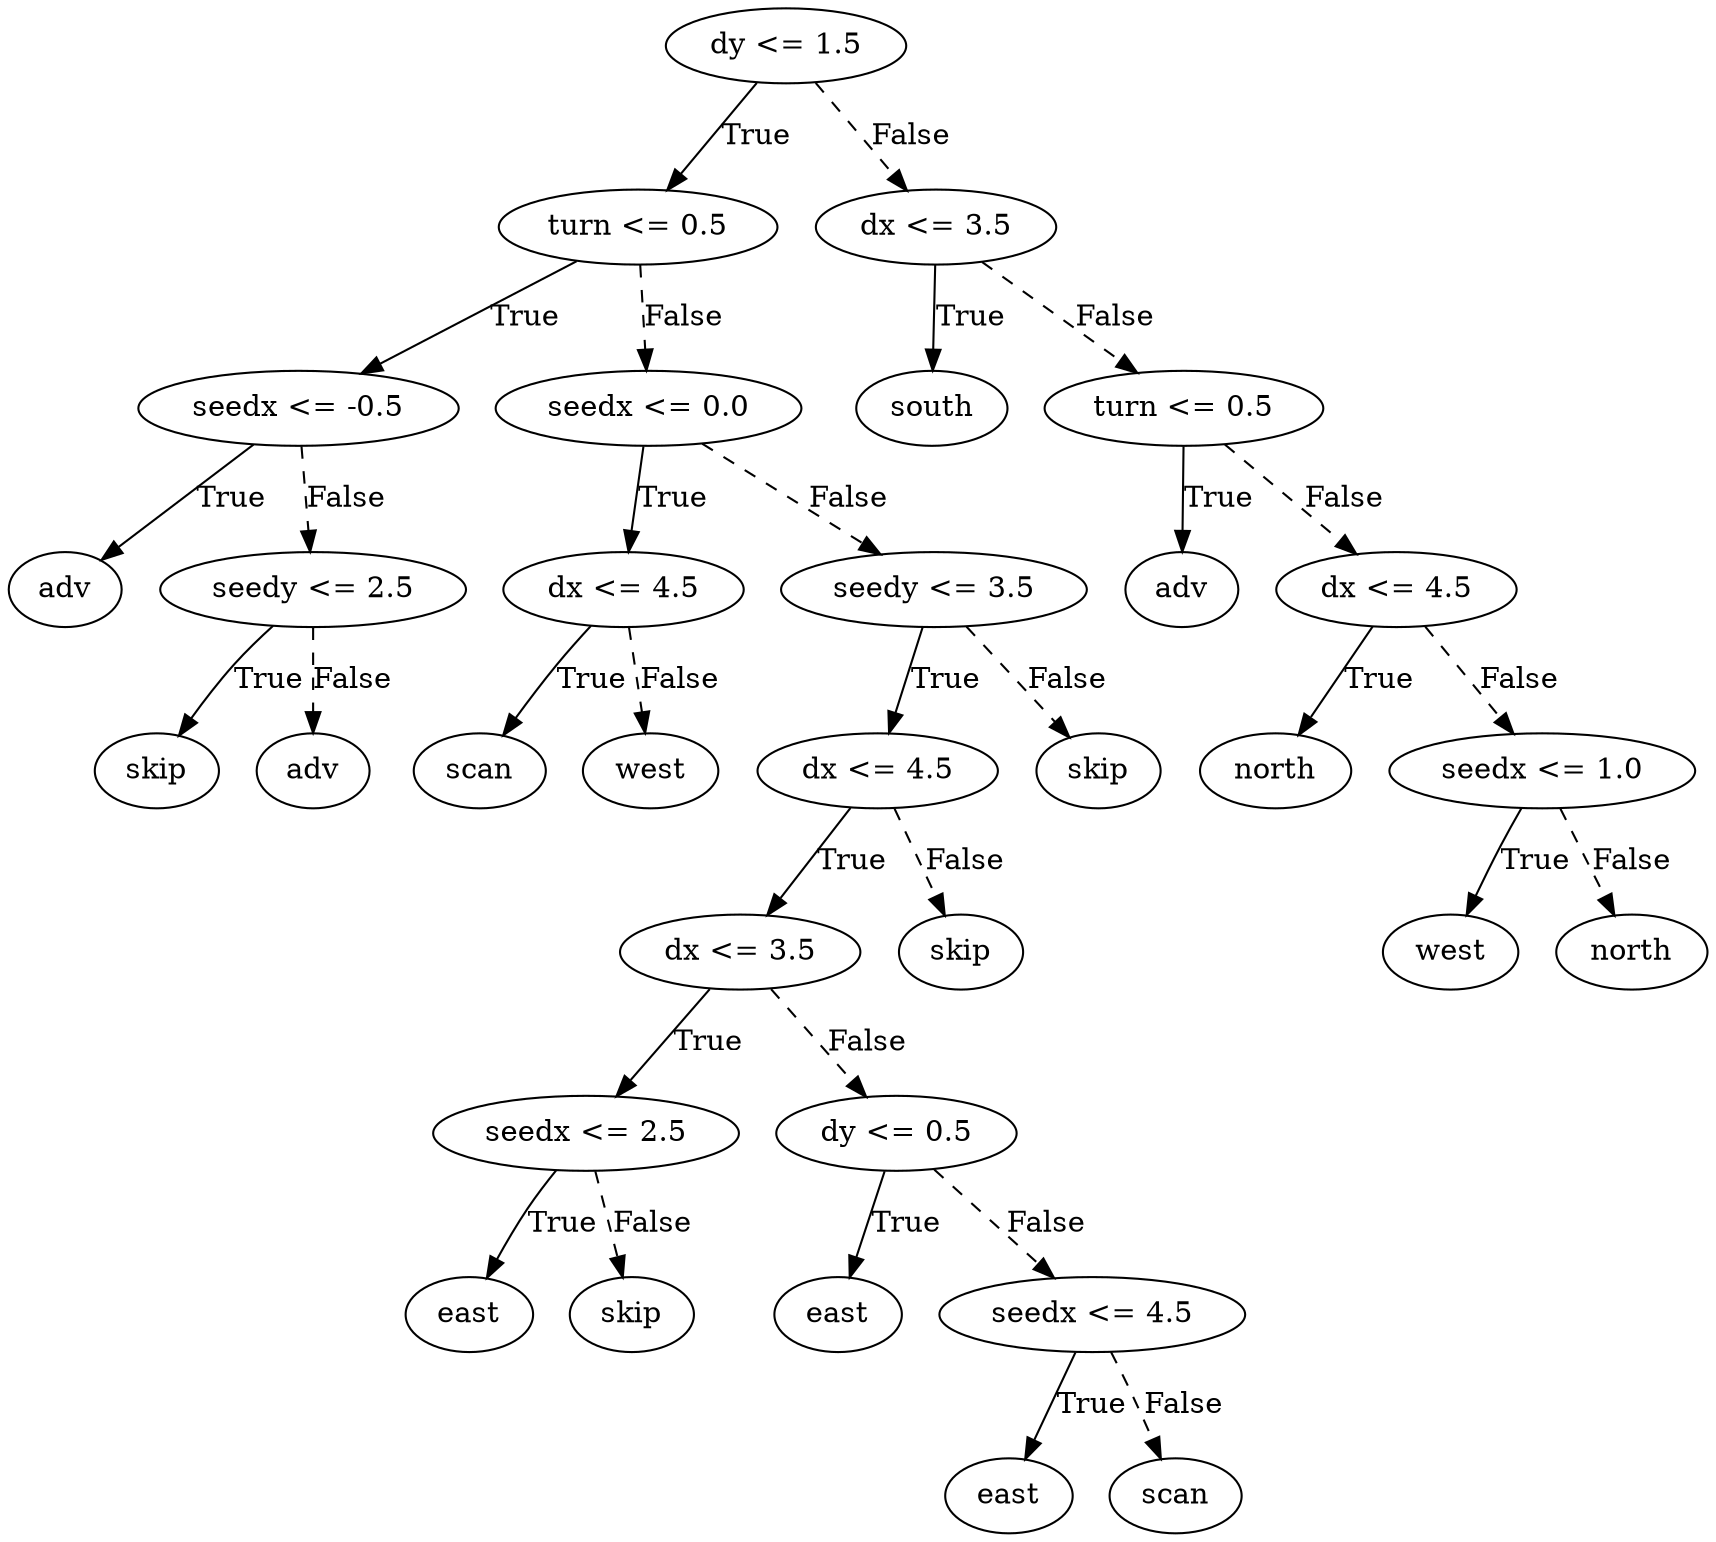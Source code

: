 digraph {
0 [label="dy <= 1.5"];
1 [label="turn <= 0.5"];
2 [label="seedx <= -0.5"];
3 [label="adv"];
2 -> 3 [label="True"];
4 [label="seedy <= 2.5"];
5 [label="skip"];
4 -> 5 [label="True"];
6 [label="adv"];
4 -> 6 [style="dashed", label="False"];
2 -> 4 [style="dashed", label="False"];
1 -> 2 [label="True"];
7 [label="seedx <= 0.0"];
8 [label="dx <= 4.5"];
9 [label="scan"];
8 -> 9 [label="True"];
10 [label="west"];
8 -> 10 [style="dashed", label="False"];
7 -> 8 [label="True"];
11 [label="seedy <= 3.5"];
12 [label="dx <= 4.5"];
13 [label="dx <= 3.5"];
14 [label="seedx <= 2.5"];
15 [label="east"];
14 -> 15 [label="True"];
16 [label="skip"];
14 -> 16 [style="dashed", label="False"];
13 -> 14 [label="True"];
17 [label="dy <= 0.5"];
18 [label="east"];
17 -> 18 [label="True"];
19 [label="seedx <= 4.5"];
20 [label="east"];
19 -> 20 [label="True"];
21 [label="scan"];
19 -> 21 [style="dashed", label="False"];
17 -> 19 [style="dashed", label="False"];
13 -> 17 [style="dashed", label="False"];
12 -> 13 [label="True"];
22 [label="skip"];
12 -> 22 [style="dashed", label="False"];
11 -> 12 [label="True"];
23 [label="skip"];
11 -> 23 [style="dashed", label="False"];
7 -> 11 [style="dashed", label="False"];
1 -> 7 [style="dashed", label="False"];
0 -> 1 [label="True"];
24 [label="dx <= 3.5"];
25 [label="south"];
24 -> 25 [label="True"];
26 [label="turn <= 0.5"];
27 [label="adv"];
26 -> 27 [label="True"];
28 [label="dx <= 4.5"];
29 [label="north"];
28 -> 29 [label="True"];
30 [label="seedx <= 1.0"];
31 [label="west"];
30 -> 31 [label="True"];
32 [label="north"];
30 -> 32 [style="dashed", label="False"];
28 -> 30 [style="dashed", label="False"];
26 -> 28 [style="dashed", label="False"];
24 -> 26 [style="dashed", label="False"];
0 -> 24 [style="dashed", label="False"];

}